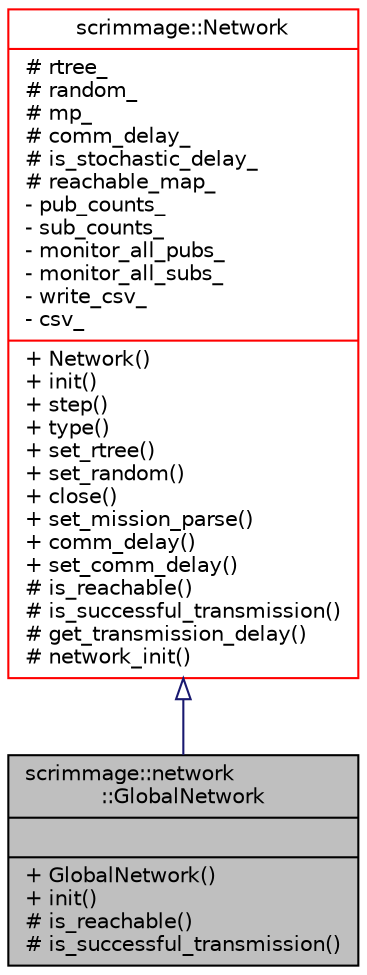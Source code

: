 digraph "scrimmage::network::GlobalNetwork"
{
 // LATEX_PDF_SIZE
  edge [fontname="Helvetica",fontsize="10",labelfontname="Helvetica",labelfontsize="10"];
  node [fontname="Helvetica",fontsize="10",shape=record];
  Node1 [label="{scrimmage::network\l::GlobalNetwork\n||+ GlobalNetwork()\l+ init()\l# is_reachable()\l# is_successful_transmission()\l}",height=0.2,width=0.4,color="black", fillcolor="grey75", style="filled", fontcolor="black",tooltip=" "];
  Node2 -> Node1 [dir="back",color="midnightblue",fontsize="10",style="solid",arrowtail="onormal",fontname="Helvetica"];
  Node2 [label="{scrimmage::Network\n|# rtree_\l# random_\l# mp_\l# comm_delay_\l# is_stochastic_delay_\l# reachable_map_\l- pub_counts_\l- sub_counts_\l- monitor_all_pubs_\l- monitor_all_subs_\l- write_csv_\l- csv_\l|+ Network()\l+ init()\l+ step()\l+ type()\l+ set_rtree()\l+ set_random()\l+ close()\l+ set_mission_parse()\l+ comm_delay()\l+ set_comm_delay()\l# is_reachable()\l# is_successful_transmission()\l# get_transmission_delay()\l# network_init()\l}",height=0.2,width=0.4,color="red", fillcolor="white", style="filled",URL="$classscrimmage_1_1Network.html",tooltip=" "];
}
